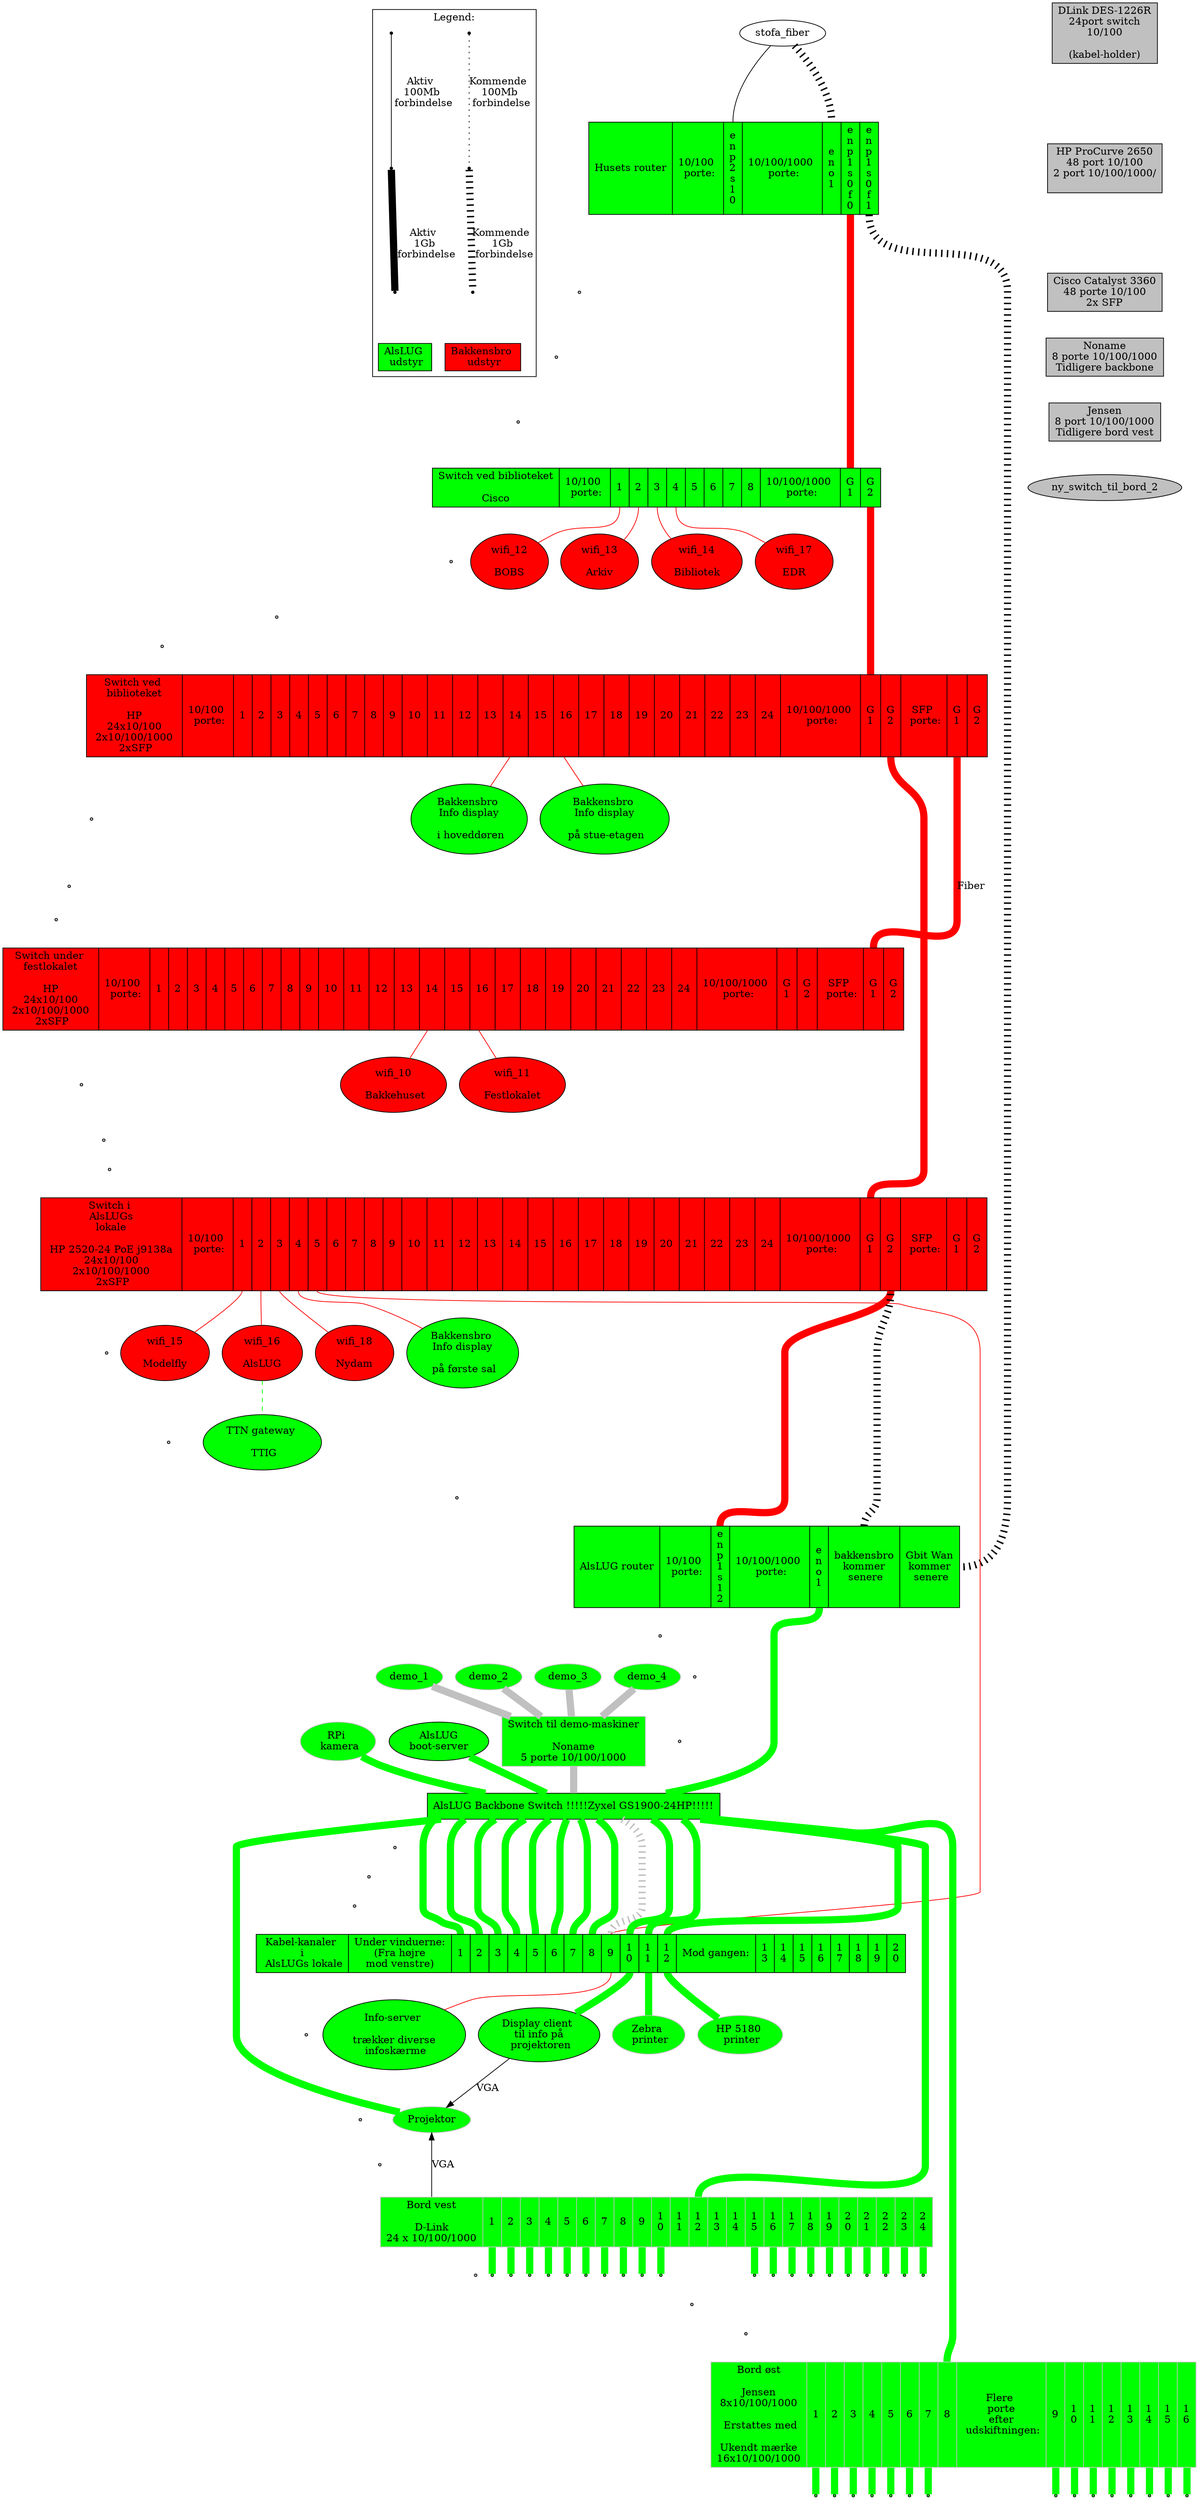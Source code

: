 digraph xxx {
  subgraph cluster_legend {
    label = "Legend:";
    edge [ dir=none ];
    node [ shape=point ];
    legend_bakkensbro	[ shape=box style=filled fillcolor=red label="Bakkensbro \n udstyr" ];
    legend_alslug	[ shape=box style=filled fillcolor=green label="AlsLUG \n udstyr" ];

    legend_pending_a -> legend_pending_b	[ penwidth=1 style=dotted label="Kommende \n 100Mb \n forbindelse" ];
    legend_pending_b -> legend_pending_c	[ penwidth=10 style=dotted label="Kommende \n 1Gb \n forbindelse" ];
    legend_pending_c -> legend_bakkensbro	[ color=invis ];
    
    legend_active_a -> legend_active_b	[ penwidth=1 label="Aktiv \n 100Mb \n forbindelse"];
    legend_active_b -> legend_active_c	[ penwidth=10 label="Aktiv \n 1Gb \n forbindelse"];
    legend_active_c -> legend_alslug	[ color=invis ];
}
  
  edge [ dir=none penwidth=100 ];
  node [ style=filled fillcolor=red ];
  husets_router [ fillcolor=green shape=record label="<head> Husets router
						| 10/100 \n porte:
						| <enp2s10>  e\nn\np\n2\ns\n1\n0
						| 10/100/1000 \n porte:
						| <eno1>     e\nn\no\n1
						| <enp1s0f0> e\nn\np\n1\ns\n0\nf\n0
						| <enp1s0f1> e\nn\np\n1\ns\n0\nf\n1
						" ];
  cisco_switch [ fillcolor=green shape=record label="<head> Switch ved biblioteket\n\nCisco
						| 10/100 \n porte:
						| <1> 1
						| <2> 2
						| <3> 3
						| <4> 4
						| <5> 5
						| <6> 6
						| <7> 7
						| <8> 8
						| 10/100/1000 \n porte:
						| <gi1> G\n1
						| <gi2> G\n2
						" ];
  husets_switch_1 [ shape=record label="<head> Switch ved \n biblioteket \n\n HP \n 24x10/100 \n 2x10/100/1000 \n 2xSFP
						| 10/100 \n porte:
						| <1> 1
						| <2> 2
						| <3> 3
						| <4> 4
						| <5> 5
						| <6> 6
						| <7> 7
						| <8> 8
						| <9> 9
						| <10> 10
						| <11> 11
						| <12> 12
						| <13> 13
						| <14> 14
						| <15> 15
						| <16> 16
						| <17> 17
						| <18> 18
						| <19> 19
						| <20> 20
						| <21> 21
						| <22> 22
						| <23> 23
						| <24> 24
						| 10/100/1000 \n porte:
						| <gi1> G\n1
						| <gi2> G\n2
						| SFP \n porte:
						| <sfp1> G\n1
						| <sfp2> G\n2
						" ];
  husets_switch_2 [ shape=record label="<head> Switch i \n AlsLUGs \n lokale \n\n HP 2520-24 PoE j9138a \n 24x10/100 \n 2x10/100/1000 \n 2xSFP
						| 10/100 \n porte:
						| <1> 1
						| <2> 2
						| <3> 3
						| <4> 4
						| <5> 5
						| <6> 6
						| <7> 7
						| <8> 8
						| <9> 9
						| <10> 10
						| <11> 11
						| <12> 12
						| <13> 13
						| <14> 14
						| <15> 15
						| <16> 16
						| <17> 17
						| <18> 18
						| <19> 19
						| <20> 20
						| <21> 21
						| <22> 22
						| <23> 23
						| <24> 24
						| 10/100/1000 \n porte:
						| <gi1> G\n1
						| <gi2> G\n2
						| SFP \n porte:
						| <sfp1> G\n1
						| <sfp2> G\n2
						" ];
  festlokale_switch [ shape=record label="<head> Switch under \n festlokalet \n\n HP \n 24x10/100 \n 2x10/100/1000 \n 2xSFP
						| 10/100 \n porte:
						| <1> 1
						| <2> 2
						| <3> 3
						| <4> 4
						| <5> 5
						| <6> 6
						| <7> 7
						| <8> 8
						| <9> 9
						| <10> 10
						| <11> 11
						| <12> 12
						| <13> 13
						| <14> 14
						| <15> 15
						| <16> 16
						| <17> 17
						| <18> 18
						| <19> 19
						| <20> 20
						| <21> 21
						| <22> 22
						| <23> 23
						| <24> 24
						| 10/100/1000 \n porte:
						| <gi1> G\n1
						| <gi2> G\n2
						| SFP \n porte:
						| <sfp1> G\n1
						| <sfp2> G\n2
						" ];
  wifi_10 [ label=" wifi_10 \n\n Bakkehuset"                  ];
  wifi_11 [ label=" wifi_11 \n\n Festlokalet "                ];
  wifi_12 [ label=" wifi_12 \n\n BOBS "                       ];
  wifi_13 [ label=" wifi_13 \n\n Arkiv "                      ];
  wifi_14 [ label=" wifi_14 \n\n Bibliotek "                  ];
  wifi_15 [ label=" wifi_15 \n\n Modelfly "                   ];
  wifi_16 [ label=" wifi_16 \n\n AlsLUG "                     ];
  wifi_17 [ label=" wifi_17 \n\n EDR "                        ];
  wifi_18 [ label=" wifi_18 \n\n Nydam "                      ];
  
  node [ style=filled fillcolor=green ];
  AlsLUG_TTIG		[ label="TTN gateway \n\n TTIG"					];
  bakkensbro_info_doer	[ label="Bakkensbro \n Info display \n\n i hoveddøren"		];
  bakkensbro_info_stuen	[ label="Bakkensbro \n Info display \n\n på stue-etagen"	];
  bakkensbro_info_1_sal	[ label="Bakkensbro \n Info display \n\n på første sal"		];
  info_server		[ label="Info-server \n\n trækker diverse \n infoskærme"	];
  alslug_router [ shape=record label="<head> AlsLUG router
						| 10/100 \n porte:
						| <enp1s12>    e\nn\np\n1\ns\n1\n2
						| 10/100/1000 \n porte:
						| <eno1>       e\nn\no\n1
						| <bakkensbro> bakkensbro\nkommer\n senere
						| <g_wan>      Gbit Wan\nkommer\n senere
						" ];
  husets_router:enp1s0f1 -> alslug_router:g_wan [ style=dotted penwidth=10];
  alslug_router:bakkensbro -> husets_switch_2:gi2 [ style=dotted penwidth=10];
  alslug_gl_bootserver		[ label="AlsLUG\nboot-server" ];
  alslug_projektor_client	[ label="Display client \n til info på \n projektoren" ];
  alslug_backbone_switch	[ shape=record label="<head> AlsLUG Backbone Switch !!!!!Zyxel GS1900-24HP!!!!!"];
  alslug_kabelkanaler		[ shape=record label="<head> Kabel-kanaler \n i \n AlsLUGs lokale
  						| Under vinduerne:\n(Fra højre\nmod venstre)
  						| <1> 1 | <2> 2 | <3> 3 | <4> 4 | <5> 5 | <6> 6 | <7> 7 | <8> 8 | <9> 9 | <10> 1\n0 | <11> 1\n1 | <12>1\n2
						| Mod gangen:
						| <13> 1\n3 | <14> 1\n4 | <15> 1\n5 | <16> 1\n6 | <17> 1\n7 | <18> 1\n8 | <19> 1\n9 | <20> 2\n0
						"];	
  {
    edge [ color=green style=solid penwidth=10 ];
    node [ color=gray ];
								alslug_backbone_switch:1 ->  alslug_kabelkanaler:1;
								alslug_backbone_switch:2 ->  alslug_kabelkanaler:2;
								alslug_backbone_switch:3 ->  alslug_kabelkanaler:3;
								alslug_backbone_switch:4 ->  alslug_kabelkanaler:4;
								alslug_backbone_switch:5 ->  alslug_kabelkanaler:5;
								alslug_backbone_switch:6 ->  alslug_kabelkanaler:6;
								alslug_backbone_switch:7 ->  alslug_kabelkanaler:7;
								alslug_backbone_switch:8 ->  alslug_kabelkanaler:8;
								alslug_backbone_switch:9 ->  alslug_kabelkanaler:9 [ style=dotted color=gray ];
								alslug_backbone_switch:10 -> alslug_kabelkanaler:10 -> alslug_projektor_client;
								alslug_backbone_switch:11 -> alslug_kabelkanaler:11 -> alslug_zebra;
								alslug_backbone_switch:12 -> alslug_kabelkanaler:12 -> alslug_hp5180;
    { demo_1 demo_2 demo_3 demo_4 } ->	switch_5p ->		alslug_backbone_switch:18				[ color=gray ];
								alslug_backbone_switch:19 ->	alslug_projektor;
  					RPi_camera ->		alslug_backbone_switch:20;
								alslug_backbone_switch:21 ->	bord_1:12;
								alslug_backbone_switch:22 ->	bord_2:8;
					alslug_router:eno1 ->	alslug_backbone_switch:23;
					alslug_gl_bootserver ->	alslug_backbone_switch:24;
  }
  alslug_projektor [ label="Projektor" ]
  alslug_hp5180 [ label="HP 5180 \n printer" ]
  alslug_zebra [ label="Zebra \n printer" ]
  RPi_camera [ label="RPi \n kamera" ]
  bord_1 [ shape=record label="<head> Bord vest\n\nD-Link\n24 x 10/100/1000
						| <1> 1
						| <2> 2
						| <3> 3
						| <4> 4
						| <5> 5
						| <6> 6
						| <7> 7
						| <8> 8
						| <9> 9
						| <10> 1\n0

						| <11> 1\n1
						| <12> 1\n2
						| <13> 1\n3
						| <14> 1\n4

						| <15> 1\n5
						| <16> 1\n6
						| <17> 1\n7
						| <18> 1\n8
						| <19> 1\n9
						| <20> 2\n0
						| <21> 2\n1
						| <22> 2\n2
						| <23> 2\n3
						| <24> 2\n4
						"];
  {
    node [ shape=point ];
    edge [ color=green penwidth=10];
    bord_1:1 -> _bord_1_1;
    bord_1:2 -> _bord_1_2;
    bord_1:3 -> _bord_1_3;
    bord_1:4 -> _bord_1_4;
    bord_1:5 -> _bord_1_5;
    bord_1:6 -> _bord_1_6;
    bord_1:7 -> _bord_1_7;
    bord_1:8 -> _bord_1_8;
    bord_1:9 -> _bord_1_9;
    bord_1:10 -> _bord_1_10;

    bord_1:15 -> _bord_1_15;
    bord_1:16 -> _bord_1_16;
    bord_1:17 -> _bord_1_17;
    bord_1:18 -> _bord_1_18;
    bord_1:19 -> _bord_1_19;
    bord_1:20 -> _bord_1_20;
    bord_1:21 -> _bord_1_21;
    bord_1:22 -> _bord_1_22;
    bord_1:23 -> _bord_1_23;
    bord_1:24 -> _bord_1_24;
  }
  bord_2 [ shape=record label="<head> Bord øst\n\nJensen\n8x10/100/1000\n\n Erstattes med\n\nUkendt mærke\n16x10/100/1000
						| <1> 1
						| <2> 2
						| <3> 3
						| <4> 4
						| <5> 5
						| <6> 6
						| <7> 7
						| <8> 8
						| Flere \n porte \n efter \n udskiftningen:
						| <9> 9
						| <10> 1\n0
						| <11> 1\n1
						| <12> 1\n2
						| <13> 1\n3
						| <14> 1\n4
						| <15> 1\n5
						| <16> 1\n6
						"];
  {
    node [ shape=point ];
    edge [ color=green penwidth=10];
    bord_2:1 -> _bord_2_1;
    bord_2:2 -> _bord_2_2;
    bord_2:3 -> _bord_2_3;
    bord_2:4 -> _bord_2_4;
    bord_2:5 -> _bord_2_5;
    bord_2:6 -> _bord_2_6;
    bord_2:7 -> _bord_2_7;
//  bord_2:8 -> _bord_2_8;
    bord_2:9 -> _bord_2_9;
    bord_2:10 -> _bord_2_10;
    bord_2:11 -> _bord_2_11;
    bord_2:12 -> _bord_2_12;
    bord_2:13 -> _bord_2_13;
    bord_2:14 -> _bord_2_14;
    bord_2:15 -> _bord_2_15;
    bord_2:16 -> _bord_2_16;
  }
 
  // Udstyr som pt ikke bruges
  node [ style=filled fillcolor=gray ];
  switch_24p      [ shape=box label="DLink DES-1226R\n24port switch\n10/100\n\n(kabel-holder)"];
  switch_48p      [ shape=box label="HP ProCurve 2650\n48 port 10/100\n2 port 10/100/1000/
  "];
  switch_48p_poe  [ shape=box label="Cisco Catalyst 3360\n48 porte 10/100\n2x SFP"];
  switch_5p       [ shape=box label="Switch til demo-maskiner\n\nNoname\n5 porte 10/100/1000" ];
  switch_8p       [ shape=box label="Noname\n8 porte 10/100/1000\nTidligere backbone" ];
  switch_8p_vest    [ shape=box label="Jensen\n8 port 10/100/1000\nTidligere bord vest" ];
  
  switch_24p -> switch_48p -> switch_48p_poe -> switch_8p -> switch_8p_vest -> ny_switch_til_bord_2 [ color=invis ];
  
  
  node [ style=normal ];
  // Internet forbindelser
  stofa_fiber -> husets_router:enp2s10	[ penwidth=1 fillcolor=black style=filled ];
  stofa_fiber -> husets_router:eno1	[ penwidth=10 fillcolor=black style=dotted ];
  
  // Husets forbindelser
  edge  [ color=red style=solid ];
  husets_router:enp1s0f0 -> cisco_switch:gi1                                                                                     [ penwidth=10 ];
                            cisco_switch:1 ->                                                                            wifi_12 [ penwidth=1 ];
                            cisco_switch:2 ->                                                                            wifi_13 [ penwidth=1 ];
                            cisco_switch:3 ->                                                                            wifi_14 [ penwidth=1 ];
                            cisco_switch:4 ->                                                                            wifi_17 [ penwidth=1 ];
                            cisco_switch:gi2 -> husets_switch_1:gi1                                                              [ penwidth=10 ];
                                                husets_switch_1 -> bakkensbro_info_doer                                          [ penwidth=1 ];
                                                husets_switch_1 -> bakkensbro_info_stuen                                         [ penwidth=1 ];
                                                husets_switch_1:sfp1 -> festlokale_switch:sfp1                                   [ penwidth=10 label="Fiber" ];
                                                                        festlokale_switch ->                             wifi_10 [ penwidth=1 ];
                                                                        festlokale_switch ->                             wifi_11 [ penwidth=1 ];
                                                husets_switch_1:gi2 -> husets_switch_2:gi1                                       [ penwidth=10 color=red ];
                                                                       husets_switch_2:gi2 -> alslug_router:enp1s12              [ penwidth=10 ];
                                                                       husets_switch_2:1 ->                              wifi_15 [ penwidth=1 ];
                                                                       husets_switch_2:2 ->                              wifi_16 [ penwidth=1 ];
                                                                       husets_switch_2:3 ->                              wifi_18 [ penwidth=1 ];
                                                                       husets_switch_2:4 -> bakkensbro_info_1_sal                [ penwidth=1 ];
                                                                       husets_switch_2:5 -> alslug_kabelkanaler:9 -> info_server [ penwidth=1 ];

  // Interne forbindelser
  edge [ color=green style=solid penwidth=10 ];
  node [ shape=point ];
  								
  alslug_projektor_client -> alslug_projektor [ color=black penwidth=1 label="VGA" dir=forward ];
  alslug_projektor -> bord_1:head [ color=black penwidth=1 label="VGA" dir=back ];
  wifi_16 -> AlsLUG_TTIG [ penwidth=1 style=dashed ];
  
  {
    edge [ color=invis ];		node [ shape=point ];
//    node [ shape=star label="" ];	edge [ color=cyan ];
    husets_router:head
			-> _X_1_ -> _Y_1_ -> _Z_1_ -> cisco_switch:head
			-> _X_2_ -> _Y_2_ -> _Z_2_ -> husets_switch_1:head
			-> _X_3_ -> _Y_3_ -> _Z_3_ -> festlokale_switch:head
			-> _X_4_ -> _Y_4_ -> _Z_4_ -> husets_switch_2:head
			-> _X_5_ -> _Y_5_ -> _Z_5_ -> alslug_router:head
			-> _X_6_ -> _Y_6_ -> _Z_6_ -> alslug_backbone_switch:head
			-> _X_7_ -> _Y_7_ -> _Z_7_ -> alslug_kabelkanaler:head
			-> _X_8_ -> _Y_8_ -> _Z_8_ -> bord_1:head
			-> _X_9_ -> _Y_9_ -> _Z_9_ -> bord_2:head
			;
  }

  subgraph {
    rank = same;
#    alslug_projektor;
#    alslug_hp5180;
    alslug_backbone_switch;
  }
}

